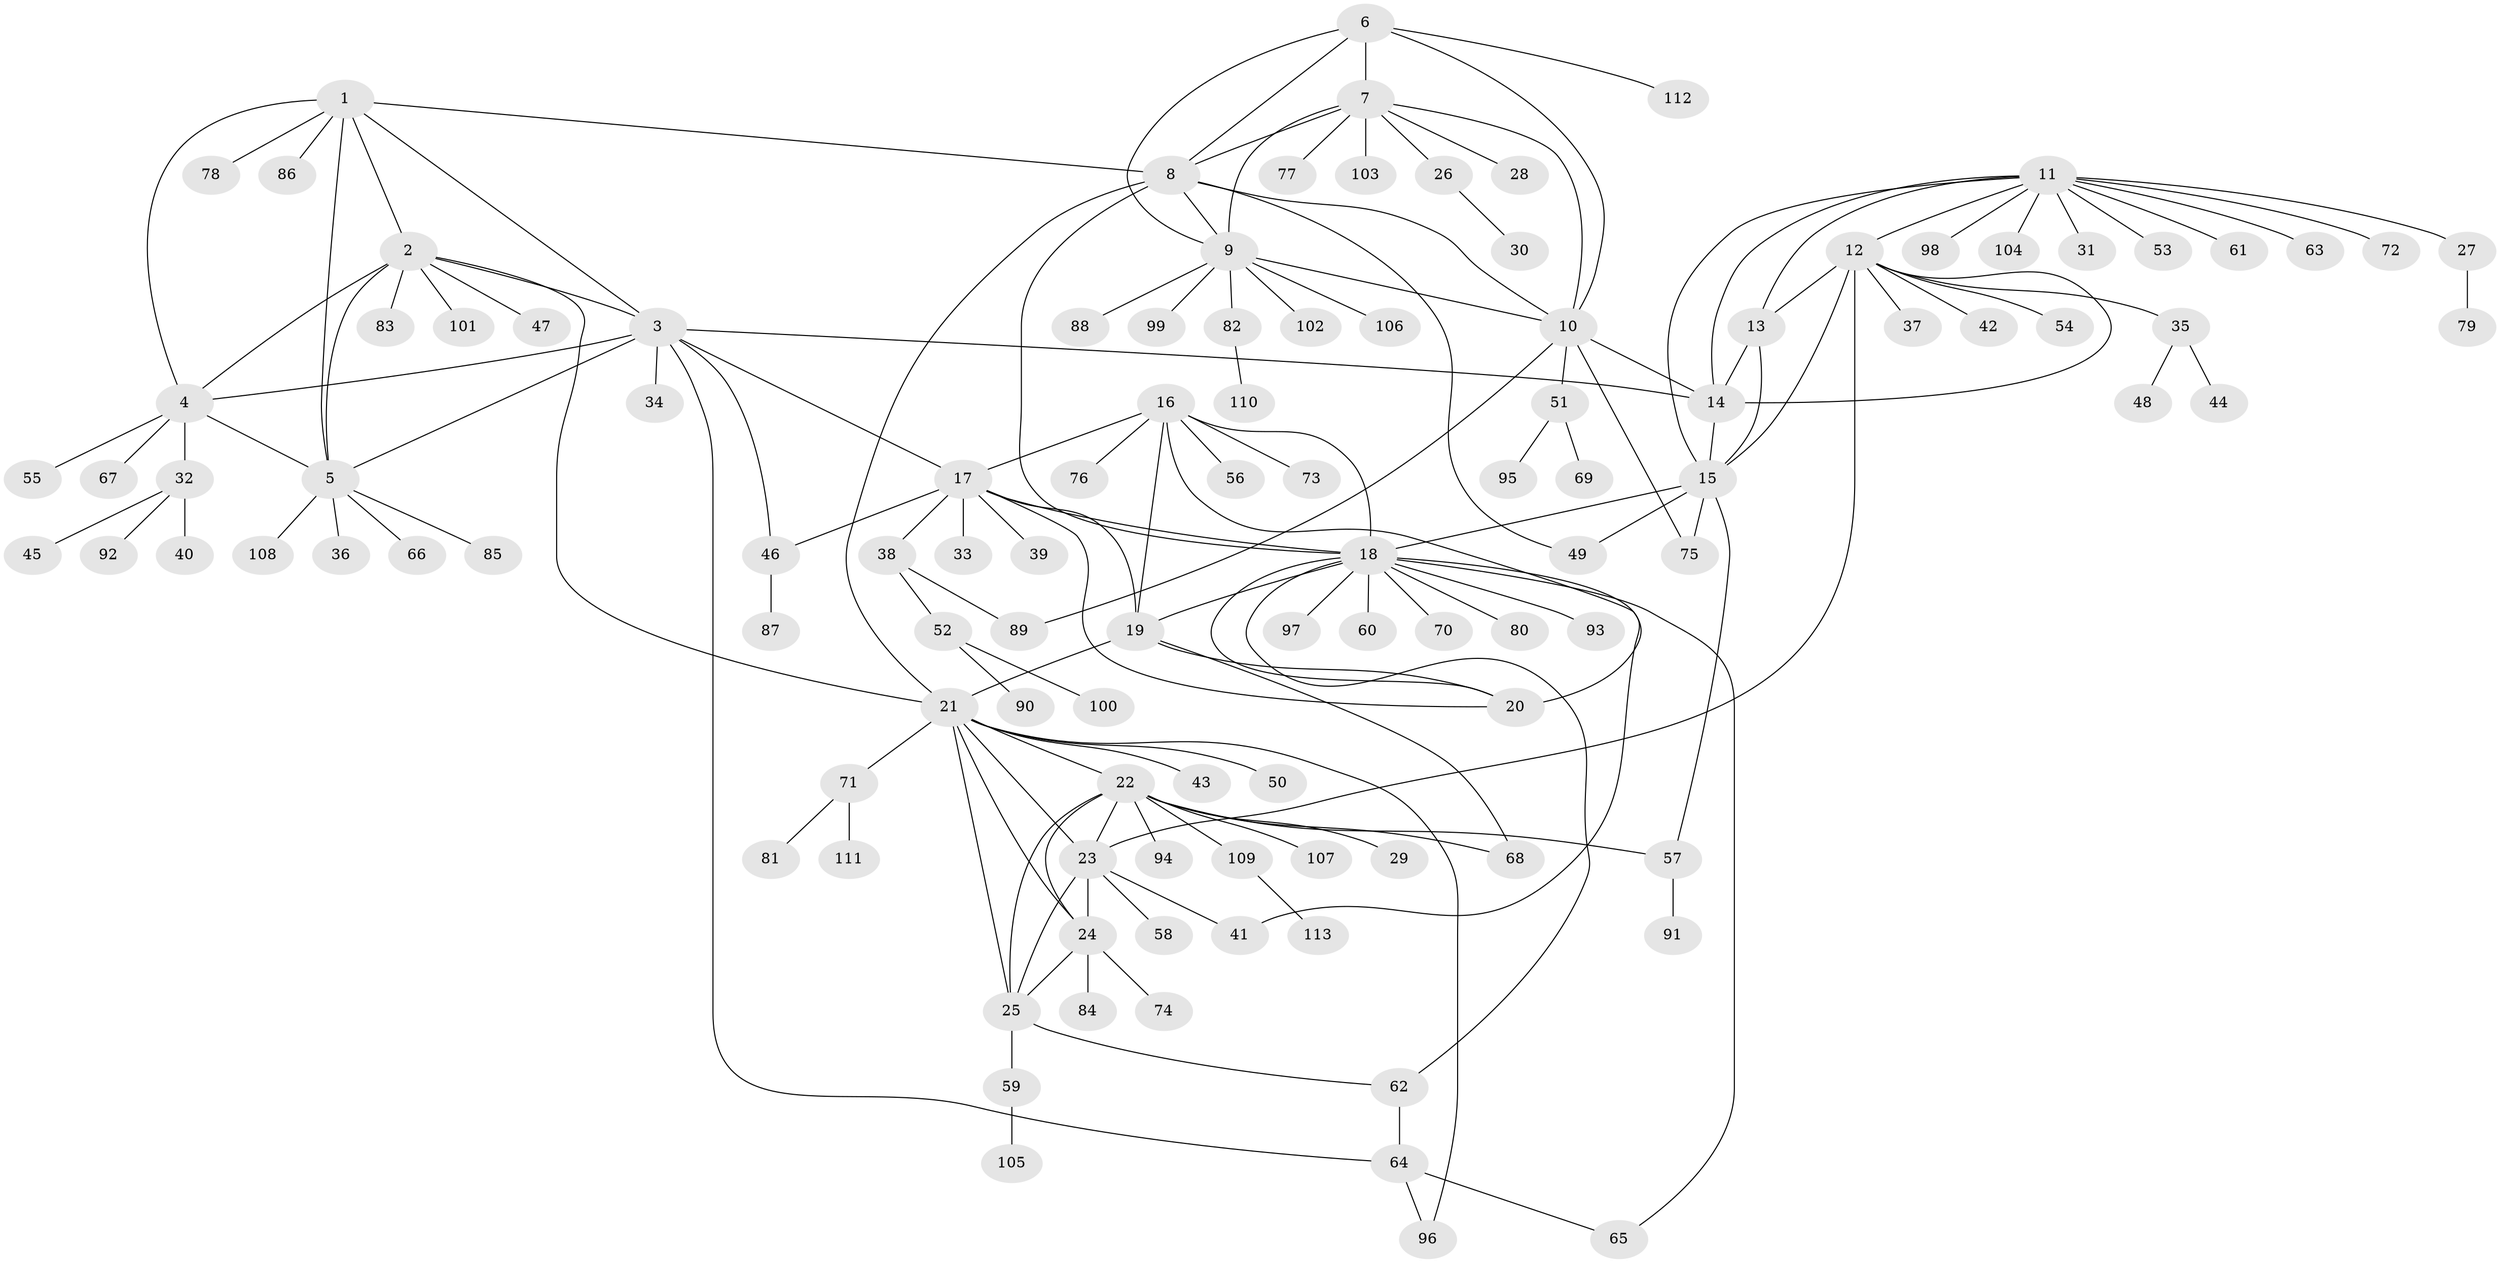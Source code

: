 // Generated by graph-tools (version 1.1) at 2025/55/03/09/25 04:55:12]
// undirected, 113 vertices, 159 edges
graph export_dot {
graph [start="1"]
  node [color=gray90,style=filled];
  1;
  2;
  3;
  4;
  5;
  6;
  7;
  8;
  9;
  10;
  11;
  12;
  13;
  14;
  15;
  16;
  17;
  18;
  19;
  20;
  21;
  22;
  23;
  24;
  25;
  26;
  27;
  28;
  29;
  30;
  31;
  32;
  33;
  34;
  35;
  36;
  37;
  38;
  39;
  40;
  41;
  42;
  43;
  44;
  45;
  46;
  47;
  48;
  49;
  50;
  51;
  52;
  53;
  54;
  55;
  56;
  57;
  58;
  59;
  60;
  61;
  62;
  63;
  64;
  65;
  66;
  67;
  68;
  69;
  70;
  71;
  72;
  73;
  74;
  75;
  76;
  77;
  78;
  79;
  80;
  81;
  82;
  83;
  84;
  85;
  86;
  87;
  88;
  89;
  90;
  91;
  92;
  93;
  94;
  95;
  96;
  97;
  98;
  99;
  100;
  101;
  102;
  103;
  104;
  105;
  106;
  107;
  108;
  109;
  110;
  111;
  112;
  113;
  1 -- 2;
  1 -- 3;
  1 -- 4;
  1 -- 5;
  1 -- 8;
  1 -- 78;
  1 -- 86;
  2 -- 3;
  2 -- 4;
  2 -- 5;
  2 -- 21;
  2 -- 47;
  2 -- 83;
  2 -- 101;
  3 -- 4;
  3 -- 5;
  3 -- 14;
  3 -- 17;
  3 -- 34;
  3 -- 46;
  3 -- 64;
  4 -- 5;
  4 -- 32;
  4 -- 55;
  4 -- 67;
  5 -- 36;
  5 -- 66;
  5 -- 85;
  5 -- 108;
  6 -- 7;
  6 -- 8;
  6 -- 9;
  6 -- 10;
  6 -- 112;
  7 -- 8;
  7 -- 9;
  7 -- 10;
  7 -- 26;
  7 -- 28;
  7 -- 77;
  7 -- 103;
  8 -- 9;
  8 -- 10;
  8 -- 18;
  8 -- 21;
  8 -- 49;
  9 -- 10;
  9 -- 82;
  9 -- 88;
  9 -- 99;
  9 -- 102;
  9 -- 106;
  10 -- 14;
  10 -- 51;
  10 -- 75;
  10 -- 89;
  11 -- 12;
  11 -- 13;
  11 -- 14;
  11 -- 15;
  11 -- 27;
  11 -- 31;
  11 -- 53;
  11 -- 61;
  11 -- 63;
  11 -- 72;
  11 -- 98;
  11 -- 104;
  12 -- 13;
  12 -- 14;
  12 -- 15;
  12 -- 23;
  12 -- 35;
  12 -- 37;
  12 -- 42;
  12 -- 54;
  13 -- 14;
  13 -- 15;
  14 -- 15;
  15 -- 18;
  15 -- 49;
  15 -- 57;
  15 -- 75;
  16 -- 17;
  16 -- 18;
  16 -- 19;
  16 -- 20;
  16 -- 56;
  16 -- 73;
  16 -- 76;
  17 -- 18;
  17 -- 19;
  17 -- 20;
  17 -- 33;
  17 -- 38;
  17 -- 39;
  17 -- 46;
  18 -- 19;
  18 -- 20;
  18 -- 41;
  18 -- 60;
  18 -- 62;
  18 -- 65;
  18 -- 70;
  18 -- 80;
  18 -- 93;
  18 -- 97;
  19 -- 20;
  19 -- 21;
  19 -- 68;
  21 -- 22;
  21 -- 23;
  21 -- 24;
  21 -- 25;
  21 -- 43;
  21 -- 50;
  21 -- 71;
  21 -- 96;
  22 -- 23;
  22 -- 24;
  22 -- 25;
  22 -- 29;
  22 -- 57;
  22 -- 68;
  22 -- 94;
  22 -- 107;
  22 -- 109;
  23 -- 24;
  23 -- 25;
  23 -- 41;
  23 -- 58;
  24 -- 25;
  24 -- 74;
  24 -- 84;
  25 -- 59;
  25 -- 62;
  26 -- 30;
  27 -- 79;
  32 -- 40;
  32 -- 45;
  32 -- 92;
  35 -- 44;
  35 -- 48;
  38 -- 52;
  38 -- 89;
  46 -- 87;
  51 -- 69;
  51 -- 95;
  52 -- 90;
  52 -- 100;
  57 -- 91;
  59 -- 105;
  62 -- 64;
  64 -- 65;
  64 -- 96;
  71 -- 81;
  71 -- 111;
  82 -- 110;
  109 -- 113;
}
